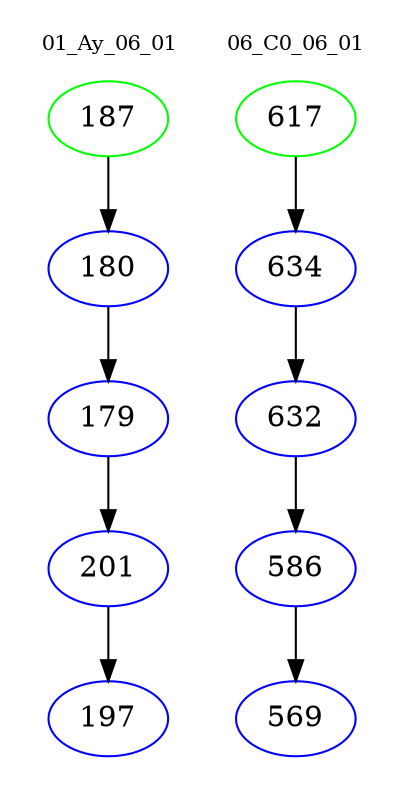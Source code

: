 digraph{
subgraph cluster_0 {
color = white
label = "01_Ay_06_01";
fontsize=10;
T0_187 [label="187", color="green"]
T0_187 -> T0_180 [color="black"]
T0_180 [label="180", color="blue"]
T0_180 -> T0_179 [color="black"]
T0_179 [label="179", color="blue"]
T0_179 -> T0_201 [color="black"]
T0_201 [label="201", color="blue"]
T0_201 -> T0_197 [color="black"]
T0_197 [label="197", color="blue"]
}
subgraph cluster_1 {
color = white
label = "06_C0_06_01";
fontsize=10;
T1_617 [label="617", color="green"]
T1_617 -> T1_634 [color="black"]
T1_634 [label="634", color="blue"]
T1_634 -> T1_632 [color="black"]
T1_632 [label="632", color="blue"]
T1_632 -> T1_586 [color="black"]
T1_586 [label="586", color="blue"]
T1_586 -> T1_569 [color="black"]
T1_569 [label="569", color="blue"]
}
}
